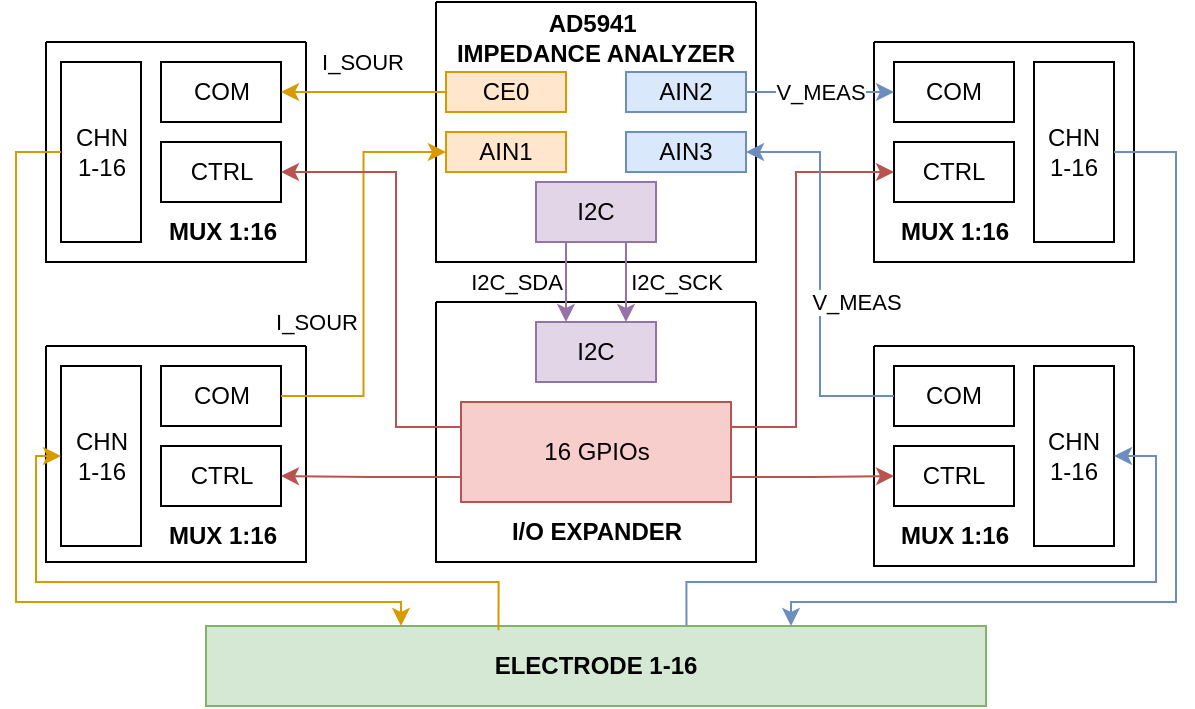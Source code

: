 <mxfile version="24.7.5" pages="3">
  <diagram name="Page-1" id="vTVNnjLAfc-FJNmfZ0eH">
    <mxGraphModel dx="1232" dy="775" grid="1" gridSize="10" guides="1" tooltips="1" connect="1" arrows="1" fold="1" page="1" pageScale="1" pageWidth="850" pageHeight="1100" math="0" shadow="0">
      <root>
        <mxCell id="0" />
        <mxCell id="1" parent="0" />
        <mxCell id="JH73nx3RSHpRJPkadm7k-2" value="" style="swimlane;startSize=0;" vertex="1" parent="1">
          <mxGeometry x="350" y="120" width="160" height="130" as="geometry">
            <mxRectangle x="355" y="170" width="50" height="40" as="alternateBounds" />
          </mxGeometry>
        </mxCell>
        <mxCell id="JH73nx3RSHpRJPkadm7k-5" value="I2C" style="rounded=0;whiteSpace=wrap;html=1;fillColor=#e1d5e7;strokeColor=#9673a6;" vertex="1" parent="JH73nx3RSHpRJPkadm7k-2">
          <mxGeometry x="50" y="90" width="60" height="30" as="geometry" />
        </mxCell>
        <mxCell id="JH73nx3RSHpRJPkadm7k-6" value="&lt;b&gt;AD5941&amp;nbsp;&lt;/b&gt;&lt;div&gt;&lt;b&gt;IMPEDANCE ANALYZER&lt;/b&gt;&lt;/div&gt;" style="text;html=1;align=center;verticalAlign=middle;whiteSpace=wrap;rounded=0;" vertex="1" parent="JH73nx3RSHpRJPkadm7k-2">
          <mxGeometry x="5" width="150" height="35" as="geometry" />
        </mxCell>
        <mxCell id="JH73nx3RSHpRJPkadm7k-17" value="CE0" style="rounded=0;whiteSpace=wrap;html=1;fillColor=#ffe6cc;strokeColor=#d79b00;" vertex="1" parent="JH73nx3RSHpRJPkadm7k-2">
          <mxGeometry x="5" y="35" width="60" height="20" as="geometry" />
        </mxCell>
        <mxCell id="JH73nx3RSHpRJPkadm7k-20" value="AIN1" style="rounded=0;whiteSpace=wrap;html=1;fillColor=#ffe6cc;strokeColor=#d79b00;" vertex="1" parent="JH73nx3RSHpRJPkadm7k-2">
          <mxGeometry x="5" y="65" width="60" height="20" as="geometry" />
        </mxCell>
        <mxCell id="JH73nx3RSHpRJPkadm7k-21" value="AIN2" style="rounded=0;whiteSpace=wrap;html=1;fillColor=#dae8fc;strokeColor=#6c8ebf;" vertex="1" parent="JH73nx3RSHpRJPkadm7k-2">
          <mxGeometry x="95" y="35" width="60" height="20" as="geometry" />
        </mxCell>
        <mxCell id="JH73nx3RSHpRJPkadm7k-22" value="AIN3" style="rounded=0;whiteSpace=wrap;html=1;fillColor=#dae8fc;strokeColor=#6c8ebf;" vertex="1" parent="JH73nx3RSHpRJPkadm7k-2">
          <mxGeometry x="95" y="65" width="60" height="20" as="geometry" />
        </mxCell>
        <mxCell id="JH73nx3RSHpRJPkadm7k-8" value="" style="swimlane;startSize=0;" vertex="1" parent="1">
          <mxGeometry x="350" y="270" width="160" height="130" as="geometry">
            <mxRectangle x="310" y="310" width="50" height="40" as="alternateBounds" />
          </mxGeometry>
        </mxCell>
        <mxCell id="JH73nx3RSHpRJPkadm7k-9" value="&lt;b&gt;I/O EXPANDER&lt;/b&gt;" style="text;html=1;align=center;verticalAlign=middle;resizable=0;points=[];autosize=1;strokeColor=none;fillColor=none;" vertex="1" parent="JH73nx3RSHpRJPkadm7k-8">
          <mxGeometry x="25" y="100" width="110" height="30" as="geometry" />
        </mxCell>
        <mxCell id="JH73nx3RSHpRJPkadm7k-11" value="I2C" style="rounded=0;whiteSpace=wrap;html=1;fillColor=#e1d5e7;strokeColor=#9673a6;" vertex="1" parent="JH73nx3RSHpRJPkadm7k-8">
          <mxGeometry x="50" y="10" width="60" height="30" as="geometry" />
        </mxCell>
        <mxCell id="JH73nx3RSHpRJPkadm7k-24" value="16 GPIOs" style="rounded=0;whiteSpace=wrap;html=1;fillColor=#f8cecc;strokeColor=#b85450;" vertex="1" parent="JH73nx3RSHpRJPkadm7k-8">
          <mxGeometry x="12.5" y="50" width="135" height="50" as="geometry" />
        </mxCell>
        <mxCell id="JH73nx3RSHpRJPkadm7k-46" value="" style="swimlane;startSize=0;" vertex="1" parent="1">
          <mxGeometry x="569" y="140" width="130" height="110" as="geometry" />
        </mxCell>
        <mxCell id="JH73nx3RSHpRJPkadm7k-47" value="MUX 1:16" style="text;html=1;align=center;verticalAlign=middle;resizable=0;points=[];autosize=1;strokeColor=none;fillColor=none;fontStyle=1" vertex="1" parent="JH73nx3RSHpRJPkadm7k-46">
          <mxGeometry y="80" width="80" height="30" as="geometry" />
        </mxCell>
        <mxCell id="JH73nx3RSHpRJPkadm7k-49" value="COM" style="rounded=0;whiteSpace=wrap;html=1;" vertex="1" parent="JH73nx3RSHpRJPkadm7k-46">
          <mxGeometry x="10" y="10" width="60" height="30" as="geometry" />
        </mxCell>
        <mxCell id="JH73nx3RSHpRJPkadm7k-50" value="CTRL" style="rounded=0;whiteSpace=wrap;html=1;" vertex="1" parent="JH73nx3RSHpRJPkadm7k-46">
          <mxGeometry x="10" y="50" width="60" height="30" as="geometry" />
        </mxCell>
        <mxCell id="JH73nx3RSHpRJPkadm7k-51" value="CHN 1-16" style="rounded=0;whiteSpace=wrap;html=1;" vertex="1" parent="JH73nx3RSHpRJPkadm7k-46">
          <mxGeometry x="80" y="10" width="40" height="90" as="geometry" />
        </mxCell>
        <mxCell id="JH73nx3RSHpRJPkadm7k-54" value="V_MEAS" style="edgeStyle=orthogonalEdgeStyle;rounded=0;orthogonalLoop=1;jettySize=auto;html=1;entryX=0;entryY=0.5;entryDx=0;entryDy=0;fillColor=#dae8fc;strokeColor=#6c8ebf;" edge="1" parent="1" source="JH73nx3RSHpRJPkadm7k-21" target="JH73nx3RSHpRJPkadm7k-49">
          <mxGeometry relative="1" as="geometry" />
        </mxCell>
        <mxCell id="JH73nx3RSHpRJPkadm7k-56" style="edgeStyle=orthogonalEdgeStyle;rounded=0;orthogonalLoop=1;jettySize=auto;html=1;exitX=1;exitY=0.25;exitDx=0;exitDy=0;entryX=0;entryY=0.5;entryDx=0;entryDy=0;fillColor=#f8cecc;strokeColor=#b85450;" edge="1" parent="1" source="JH73nx3RSHpRJPkadm7k-24" target="JH73nx3RSHpRJPkadm7k-50">
          <mxGeometry relative="1" as="geometry">
            <Array as="points">
              <mxPoint x="530" y="333" />
              <mxPoint x="530" y="205" />
            </Array>
          </mxGeometry>
        </mxCell>
        <mxCell id="JH73nx3RSHpRJPkadm7k-60" value="" style="swimlane;startSize=0;" vertex="1" parent="1">
          <mxGeometry x="569" y="292" width="130" height="110" as="geometry" />
        </mxCell>
        <mxCell id="JH73nx3RSHpRJPkadm7k-61" value="MUX 1:16" style="text;html=1;align=center;verticalAlign=middle;resizable=0;points=[];autosize=1;strokeColor=none;fillColor=none;fontStyle=1" vertex="1" parent="JH73nx3RSHpRJPkadm7k-60">
          <mxGeometry y="80" width="80" height="30" as="geometry" />
        </mxCell>
        <mxCell id="JH73nx3RSHpRJPkadm7k-62" value="COM" style="rounded=0;whiteSpace=wrap;html=1;" vertex="1" parent="JH73nx3RSHpRJPkadm7k-60">
          <mxGeometry x="10" y="10" width="60" height="30" as="geometry" />
        </mxCell>
        <mxCell id="JH73nx3RSHpRJPkadm7k-63" value="CTRL" style="rounded=0;whiteSpace=wrap;html=1;" vertex="1" parent="JH73nx3RSHpRJPkadm7k-60">
          <mxGeometry x="10" y="50" width="60" height="30" as="geometry" />
        </mxCell>
        <mxCell id="JH73nx3RSHpRJPkadm7k-64" value="CHN 1-16" style="rounded=0;whiteSpace=wrap;html=1;" vertex="1" parent="JH73nx3RSHpRJPkadm7k-60">
          <mxGeometry x="80" y="10" width="40" height="90" as="geometry" />
        </mxCell>
        <mxCell id="JH73nx3RSHpRJPkadm7k-65" style="edgeStyle=orthogonalEdgeStyle;rounded=0;orthogonalLoop=1;jettySize=auto;html=1;exitX=1;exitY=0.75;exitDx=0;exitDy=0;entryX=0;entryY=0.5;entryDx=0;entryDy=0;fillColor=#f8cecc;strokeColor=#b85450;" edge="1" parent="1" source="JH73nx3RSHpRJPkadm7k-24" target="JH73nx3RSHpRJPkadm7k-63">
          <mxGeometry relative="1" as="geometry" />
        </mxCell>
        <mxCell id="JH73nx3RSHpRJPkadm7k-66" value="V_MEAS" style="edgeStyle=orthogonalEdgeStyle;rounded=0;orthogonalLoop=1;jettySize=auto;html=1;entryX=0;entryY=0.5;entryDx=0;entryDy=0;endArrow=none;endFill=0;startArrow=classic;startFill=1;fillColor=#dae8fc;strokeColor=#6c8ebf;" edge="1" parent="1" source="JH73nx3RSHpRJPkadm7k-22" target="JH73nx3RSHpRJPkadm7k-62">
          <mxGeometry x="0.142" y="18" relative="1" as="geometry">
            <mxPoint as="offset" />
          </mxGeometry>
        </mxCell>
        <mxCell id="JH73nx3RSHpRJPkadm7k-67" value="" style="swimlane;startSize=0;" vertex="1" parent="1">
          <mxGeometry x="155" y="140" width="130" height="110" as="geometry" />
        </mxCell>
        <mxCell id="JH73nx3RSHpRJPkadm7k-71" value="CHN 1-16" style="rounded=0;whiteSpace=wrap;html=1;" vertex="1" parent="JH73nx3RSHpRJPkadm7k-67">
          <mxGeometry x="7.5" y="10" width="40" height="90" as="geometry" />
        </mxCell>
        <mxCell id="JH73nx3RSHpRJPkadm7k-70" value="CTRL" style="rounded=0;whiteSpace=wrap;html=1;" vertex="1" parent="JH73nx3RSHpRJPkadm7k-67">
          <mxGeometry x="57.5" y="50" width="60" height="30" as="geometry" />
        </mxCell>
        <mxCell id="JH73nx3RSHpRJPkadm7k-68" value="&lt;div&gt;MUX 1:16&lt;/div&gt;" style="text;html=1;align=center;verticalAlign=middle;resizable=0;points=[];autosize=1;strokeColor=none;fillColor=none;fontStyle=1" vertex="1" parent="JH73nx3RSHpRJPkadm7k-67">
          <mxGeometry x="47.5" y="80" width="80" height="30" as="geometry" />
        </mxCell>
        <mxCell id="JH73nx3RSHpRJPkadm7k-69" value="COM" style="rounded=0;whiteSpace=wrap;html=1;" vertex="1" parent="JH73nx3RSHpRJPkadm7k-67">
          <mxGeometry x="57.5" y="10" width="60" height="30" as="geometry" />
        </mxCell>
        <mxCell id="JH73nx3RSHpRJPkadm7k-72" value="" style="swimlane;startSize=0;" vertex="1" parent="1">
          <mxGeometry x="155" y="292" width="130" height="108" as="geometry" />
        </mxCell>
        <mxCell id="JH73nx3RSHpRJPkadm7k-76" value="CHN 1-16" style="rounded=0;whiteSpace=wrap;html=1;" vertex="1" parent="JH73nx3RSHpRJPkadm7k-72">
          <mxGeometry x="7.5" y="10" width="40" height="90" as="geometry" />
        </mxCell>
        <mxCell id="JH73nx3RSHpRJPkadm7k-73" value="&lt;div&gt;MUX 1:16&lt;/div&gt;" style="text;html=1;align=center;verticalAlign=middle;resizable=0;points=[];autosize=1;strokeColor=none;fillColor=none;fontStyle=1" vertex="1" parent="JH73nx3RSHpRJPkadm7k-72">
          <mxGeometry x="47.5" y="80" width="80" height="30" as="geometry" />
        </mxCell>
        <mxCell id="JH73nx3RSHpRJPkadm7k-75" value="CTRL" style="rounded=0;whiteSpace=wrap;html=1;" vertex="1" parent="JH73nx3RSHpRJPkadm7k-72">
          <mxGeometry x="57.5" y="50" width="60" height="30" as="geometry" />
        </mxCell>
        <mxCell id="JH73nx3RSHpRJPkadm7k-74" value="COM" style="rounded=0;whiteSpace=wrap;html=1;" vertex="1" parent="JH73nx3RSHpRJPkadm7k-72">
          <mxGeometry x="57.5" y="10" width="60" height="30" as="geometry" />
        </mxCell>
        <mxCell id="JH73nx3RSHpRJPkadm7k-78" value="I_SOUR" style="edgeStyle=orthogonalEdgeStyle;rounded=0;orthogonalLoop=1;jettySize=auto;html=1;exitX=0;exitY=0.5;exitDx=0;exitDy=0;entryX=1;entryY=0.5;entryDx=0;entryDy=0;fillColor=#ffe6cc;strokeColor=#d79b00;" edge="1" parent="1" source="JH73nx3RSHpRJPkadm7k-17" target="JH73nx3RSHpRJPkadm7k-69">
          <mxGeometry x="0.023" y="-15" relative="1" as="geometry">
            <mxPoint as="offset" />
          </mxGeometry>
        </mxCell>
        <mxCell id="JH73nx3RSHpRJPkadm7k-79" value="I_SOUR" style="edgeStyle=orthogonalEdgeStyle;rounded=0;orthogonalLoop=1;jettySize=auto;html=1;exitX=0;exitY=0.5;exitDx=0;exitDy=0;entryX=1;entryY=0.5;entryDx=0;entryDy=0;endArrow=none;endFill=0;startArrow=classic;startFill=1;fillColor=#ffe6cc;strokeColor=#d79b00;" edge="1" parent="1" source="JH73nx3RSHpRJPkadm7k-20" target="JH73nx3RSHpRJPkadm7k-74">
          <mxGeometry x="0.234" y="-24" relative="1" as="geometry">
            <mxPoint as="offset" />
          </mxGeometry>
        </mxCell>
        <mxCell id="JH73nx3RSHpRJPkadm7k-80" style="edgeStyle=orthogonalEdgeStyle;rounded=0;orthogonalLoop=1;jettySize=auto;html=1;exitX=0;exitY=0.75;exitDx=0;exitDy=0;fillColor=#f8cecc;strokeColor=#b85450;" edge="1" parent="1" source="JH73nx3RSHpRJPkadm7k-24" target="JH73nx3RSHpRJPkadm7k-75">
          <mxGeometry relative="1" as="geometry" />
        </mxCell>
        <mxCell id="JH73nx3RSHpRJPkadm7k-81" style="edgeStyle=orthogonalEdgeStyle;rounded=0;orthogonalLoop=1;jettySize=auto;html=1;exitX=0;exitY=0.25;exitDx=0;exitDy=0;entryX=1;entryY=0.5;entryDx=0;entryDy=0;fillColor=#f8cecc;strokeColor=#b85450;" edge="1" parent="1" source="JH73nx3RSHpRJPkadm7k-24" target="JH73nx3RSHpRJPkadm7k-70">
          <mxGeometry relative="1" as="geometry">
            <Array as="points">
              <mxPoint x="330" y="333" />
              <mxPoint x="330" y="205" />
            </Array>
          </mxGeometry>
        </mxCell>
        <mxCell id="JH73nx3RSHpRJPkadm7k-82" value="I2C_SDA" style="edgeStyle=orthogonalEdgeStyle;rounded=0;orthogonalLoop=1;jettySize=auto;html=1;exitX=0.25;exitY=1;exitDx=0;exitDy=0;entryX=0.25;entryY=0;entryDx=0;entryDy=0;fillColor=#e1d5e7;strokeColor=#9673a6;" edge="1" parent="1" source="JH73nx3RSHpRJPkadm7k-5" target="JH73nx3RSHpRJPkadm7k-11">
          <mxGeometry y="-25" relative="1" as="geometry">
            <mxPoint as="offset" />
          </mxGeometry>
        </mxCell>
        <mxCell id="JH73nx3RSHpRJPkadm7k-83" value="I2C_SCK" style="edgeStyle=orthogonalEdgeStyle;rounded=0;orthogonalLoop=1;jettySize=auto;html=1;exitX=0.75;exitY=0;exitDx=0;exitDy=0;entryX=0.75;entryY=1;entryDx=0;entryDy=0;fillColor=#e1d5e7;strokeColor=#9673a6;endArrow=none;endFill=0;startArrow=classic;startFill=1;" edge="1" parent="1" source="JH73nx3RSHpRJPkadm7k-11" target="JH73nx3RSHpRJPkadm7k-5">
          <mxGeometry y="-25" relative="1" as="geometry">
            <mxPoint as="offset" />
          </mxGeometry>
        </mxCell>
        <mxCell id="JH73nx3RSHpRJPkadm7k-89" value="ELECTRODE 1-16" style="rounded=0;whiteSpace=wrap;html=1;fontStyle=1;fillColor=#d5e8d4;strokeColor=#82b366;" vertex="1" parent="1">
          <mxGeometry x="235" y="432" width="390" height="40" as="geometry" />
        </mxCell>
        <mxCell id="JH73nx3RSHpRJPkadm7k-92" style="edgeStyle=orthogonalEdgeStyle;rounded=0;orthogonalLoop=1;jettySize=auto;html=1;exitX=0;exitY=0.5;exitDx=0;exitDy=0;entryX=0.25;entryY=0;entryDx=0;entryDy=0;fillColor=#ffe6cc;strokeColor=#d79b00;" edge="1" parent="1" source="JH73nx3RSHpRJPkadm7k-71" target="JH73nx3RSHpRJPkadm7k-89">
          <mxGeometry relative="1" as="geometry">
            <Array as="points">
              <mxPoint x="140" y="195" />
              <mxPoint x="140" y="420" />
              <mxPoint x="333" y="420" />
            </Array>
          </mxGeometry>
        </mxCell>
        <mxCell id="JH73nx3RSHpRJPkadm7k-93" style="edgeStyle=orthogonalEdgeStyle;rounded=0;orthogonalLoop=1;jettySize=auto;html=1;exitX=0;exitY=0.5;exitDx=0;exitDy=0;entryX=0.375;entryY=0.052;entryDx=0;entryDy=0;entryPerimeter=0;endArrow=none;endFill=0;startArrow=classic;startFill=1;fillColor=#ffe6cc;strokeColor=#d79b00;" edge="1" parent="1" source="JH73nx3RSHpRJPkadm7k-76" target="JH73nx3RSHpRJPkadm7k-89">
          <mxGeometry relative="1" as="geometry">
            <Array as="points">
              <mxPoint x="150" y="347" />
              <mxPoint x="150" y="410" />
              <mxPoint x="381" y="410" />
            </Array>
          </mxGeometry>
        </mxCell>
        <mxCell id="JH73nx3RSHpRJPkadm7k-94" style="edgeStyle=orthogonalEdgeStyle;rounded=0;orthogonalLoop=1;jettySize=auto;html=1;exitX=1;exitY=0.5;exitDx=0;exitDy=0;entryX=0.75;entryY=0;entryDx=0;entryDy=0;fillColor=#dae8fc;strokeColor=#6c8ebf;" edge="1" parent="1" source="JH73nx3RSHpRJPkadm7k-51" target="JH73nx3RSHpRJPkadm7k-89">
          <mxGeometry relative="1" as="geometry">
            <Array as="points">
              <mxPoint x="720" y="195" />
              <mxPoint x="720" y="420" />
              <mxPoint x="527" y="420" />
            </Array>
          </mxGeometry>
        </mxCell>
        <mxCell id="JH73nx3RSHpRJPkadm7k-95" style="edgeStyle=orthogonalEdgeStyle;rounded=0;orthogonalLoop=1;jettySize=auto;html=1;exitX=1;exitY=0.5;exitDx=0;exitDy=0;entryX=0.616;entryY=-0.012;entryDx=0;entryDy=0;entryPerimeter=0;endArrow=none;endFill=0;startArrow=classic;startFill=1;fillColor=#dae8fc;strokeColor=#6c8ebf;" edge="1" parent="1" source="JH73nx3RSHpRJPkadm7k-64" target="JH73nx3RSHpRJPkadm7k-89">
          <mxGeometry relative="1" as="geometry">
            <Array as="points">
              <mxPoint x="710" y="347" />
              <mxPoint x="710" y="410" />
              <mxPoint x="475" y="410" />
            </Array>
          </mxGeometry>
        </mxCell>
      </root>
    </mxGraphModel>
  </diagram>
  <diagram id="N8CIsM62mPXsgszoIEwO" name="Page-2">
    <mxGraphModel dx="801" dy="504" grid="1" gridSize="10" guides="1" tooltips="1" connect="1" arrows="1" fold="1" page="1" pageScale="1" pageWidth="850" pageHeight="1100" math="0" shadow="0">
      <root>
        <mxCell id="0" />
        <mxCell id="1" parent="0" />
        <mxCell id="vGbGUn3wl-9Z1JBGlTTH-1" value="" style="swimlane;startSize=0;" vertex="1" parent="1">
          <mxGeometry x="328.93" y="580" width="160" height="130" as="geometry">
            <mxRectangle x="355" y="170" width="50" height="40" as="alternateBounds" />
          </mxGeometry>
        </mxCell>
        <mxCell id="vGbGUn3wl-9Z1JBGlTTH-2" value="I2C" style="rounded=0;whiteSpace=wrap;html=1;fillColor=#e1d5e7;strokeColor=#9673a6;" vertex="1" parent="vGbGUn3wl-9Z1JBGlTTH-1">
          <mxGeometry x="50" y="90" width="60" height="30" as="geometry" />
        </mxCell>
        <mxCell id="vGbGUn3wl-9Z1JBGlTTH-3" value="&lt;b&gt;AD5941&amp;nbsp;&lt;/b&gt;&lt;div&gt;&lt;b&gt;IMPEDANCE ANALYZER&lt;/b&gt;&lt;/div&gt;" style="text;html=1;align=center;verticalAlign=middle;whiteSpace=wrap;rounded=0;" vertex="1" parent="vGbGUn3wl-9Z1JBGlTTH-1">
          <mxGeometry x="5" width="150" height="35" as="geometry" />
        </mxCell>
        <mxCell id="vGbGUn3wl-9Z1JBGlTTH-4" value="CE0" style="rounded=0;whiteSpace=wrap;html=1;fillColor=#ffe6cc;strokeColor=#d79b00;" vertex="1" parent="vGbGUn3wl-9Z1JBGlTTH-1">
          <mxGeometry x="5" y="35" width="60" height="20" as="geometry" />
        </mxCell>
        <mxCell id="vGbGUn3wl-9Z1JBGlTTH-5" value="AIN1" style="rounded=0;whiteSpace=wrap;html=1;fillColor=#ffe6cc;strokeColor=#d79b00;" vertex="1" parent="vGbGUn3wl-9Z1JBGlTTH-1">
          <mxGeometry x="5" y="65" width="60" height="20" as="geometry" />
        </mxCell>
        <mxCell id="vGbGUn3wl-9Z1JBGlTTH-6" value="AIN2" style="rounded=0;whiteSpace=wrap;html=1;fillColor=#dae8fc;strokeColor=#6c8ebf;" vertex="1" parent="vGbGUn3wl-9Z1JBGlTTH-1">
          <mxGeometry x="95" y="35" width="60" height="20" as="geometry" />
        </mxCell>
        <mxCell id="vGbGUn3wl-9Z1JBGlTTH-7" value="AIN3" style="rounded=0;whiteSpace=wrap;html=1;fillColor=#dae8fc;strokeColor=#6c8ebf;" vertex="1" parent="vGbGUn3wl-9Z1JBGlTTH-1">
          <mxGeometry x="95" y="65" width="60" height="20" as="geometry" />
        </mxCell>
        <mxCell id="vGbGUn3wl-9Z1JBGlTTH-8" value="" style="swimlane;startSize=0;" vertex="1" parent="1">
          <mxGeometry x="328.93" y="730" width="160" height="130" as="geometry">
            <mxRectangle x="310" y="310" width="50" height="40" as="alternateBounds" />
          </mxGeometry>
        </mxCell>
        <mxCell id="vGbGUn3wl-9Z1JBGlTTH-9" value="&lt;b&gt;I/O EXPANDER&lt;/b&gt;" style="text;html=1;align=center;verticalAlign=middle;resizable=0;points=[];autosize=1;strokeColor=none;fillColor=none;" vertex="1" parent="vGbGUn3wl-9Z1JBGlTTH-8">
          <mxGeometry x="25" y="100" width="110" height="30" as="geometry" />
        </mxCell>
        <mxCell id="vGbGUn3wl-9Z1JBGlTTH-10" value="I2C" style="rounded=0;whiteSpace=wrap;html=1;fillColor=#e1d5e7;strokeColor=#9673a6;" vertex="1" parent="vGbGUn3wl-9Z1JBGlTTH-8">
          <mxGeometry x="50" y="10" width="60" height="30" as="geometry" />
        </mxCell>
        <mxCell id="vGbGUn3wl-9Z1JBGlTTH-11" value="14 GPIOs" style="rounded=0;whiteSpace=wrap;html=1;fillColor=#f8cecc;strokeColor=#b85450;" vertex="1" parent="vGbGUn3wl-9Z1JBGlTTH-8">
          <mxGeometry x="12.5" y="50" width="135" height="50" as="geometry" />
        </mxCell>
        <mxCell id="vGbGUn3wl-9Z1JBGlTTH-12" value="" style="swimlane;startSize=0;" vertex="1" parent="1">
          <mxGeometry x="547.93" y="600" width="130" height="110" as="geometry" />
        </mxCell>
        <mxCell id="vGbGUn3wl-9Z1JBGlTTH-13" value="MUX 1:16" style="text;html=1;align=center;verticalAlign=middle;resizable=0;points=[];autosize=1;strokeColor=none;fillColor=none;fontStyle=1" vertex="1" parent="vGbGUn3wl-9Z1JBGlTTH-12">
          <mxGeometry y="80" width="80" height="30" as="geometry" />
        </mxCell>
        <mxCell id="vGbGUn3wl-9Z1JBGlTTH-14" value="COM" style="rounded=0;whiteSpace=wrap;html=1;" vertex="1" parent="vGbGUn3wl-9Z1JBGlTTH-12">
          <mxGeometry x="10" y="10" width="60" height="30" as="geometry" />
        </mxCell>
        <mxCell id="vGbGUn3wl-9Z1JBGlTTH-15" value="CTRL" style="rounded=0;whiteSpace=wrap;html=1;" vertex="1" parent="vGbGUn3wl-9Z1JBGlTTH-12">
          <mxGeometry x="10" y="50" width="60" height="30" as="geometry" />
        </mxCell>
        <mxCell id="vGbGUn3wl-9Z1JBGlTTH-16" value="CHN 1-16" style="rounded=0;whiteSpace=wrap;html=1;" vertex="1" parent="vGbGUn3wl-9Z1JBGlTTH-12">
          <mxGeometry x="80" y="10" width="40" height="90" as="geometry" />
        </mxCell>
        <mxCell id="vGbGUn3wl-9Z1JBGlTTH-17" value="V_MEAS" style="edgeStyle=orthogonalEdgeStyle;rounded=0;orthogonalLoop=1;jettySize=auto;html=1;entryX=0;entryY=0.5;entryDx=0;entryDy=0;fillColor=#dae8fc;strokeColor=#6c8ebf;" edge="1" parent="1" source="vGbGUn3wl-9Z1JBGlTTH-6" target="vGbGUn3wl-9Z1JBGlTTH-14">
          <mxGeometry relative="1" as="geometry" />
        </mxCell>
        <mxCell id="vGbGUn3wl-9Z1JBGlTTH-18" style="edgeStyle=orthogonalEdgeStyle;rounded=0;orthogonalLoop=1;jettySize=auto;html=1;exitX=1;exitY=0.25;exitDx=0;exitDy=0;entryX=0;entryY=0.5;entryDx=0;entryDy=0;fillColor=#f8cecc;strokeColor=#b85450;" edge="1" parent="1" source="vGbGUn3wl-9Z1JBGlTTH-11" target="vGbGUn3wl-9Z1JBGlTTH-15">
          <mxGeometry relative="1" as="geometry">
            <Array as="points">
              <mxPoint x="508.93" y="793" />
              <mxPoint x="508.93" y="665" />
            </Array>
          </mxGeometry>
        </mxCell>
        <mxCell id="vGbGUn3wl-9Z1JBGlTTH-19" value="" style="swimlane;startSize=0;" vertex="1" parent="1">
          <mxGeometry x="547.93" y="752" width="130" height="110" as="geometry" />
        </mxCell>
        <mxCell id="vGbGUn3wl-9Z1JBGlTTH-20" value="MUX 1:16" style="text;html=1;align=center;verticalAlign=middle;resizable=0;points=[];autosize=1;strokeColor=none;fillColor=none;fontStyle=1" vertex="1" parent="vGbGUn3wl-9Z1JBGlTTH-19">
          <mxGeometry y="80" width="80" height="30" as="geometry" />
        </mxCell>
        <mxCell id="vGbGUn3wl-9Z1JBGlTTH-21" value="COM" style="rounded=0;whiteSpace=wrap;html=1;" vertex="1" parent="vGbGUn3wl-9Z1JBGlTTH-19">
          <mxGeometry x="10" y="10" width="60" height="30" as="geometry" />
        </mxCell>
        <mxCell id="vGbGUn3wl-9Z1JBGlTTH-22" value="CTRL" style="rounded=0;whiteSpace=wrap;html=1;" vertex="1" parent="vGbGUn3wl-9Z1JBGlTTH-19">
          <mxGeometry x="10" y="50" width="60" height="30" as="geometry" />
        </mxCell>
        <mxCell id="vGbGUn3wl-9Z1JBGlTTH-23" value="CHN 1-16" style="rounded=0;whiteSpace=wrap;html=1;" vertex="1" parent="vGbGUn3wl-9Z1JBGlTTH-19">
          <mxGeometry x="80" y="10" width="40" height="90" as="geometry" />
        </mxCell>
        <mxCell id="vGbGUn3wl-9Z1JBGlTTH-24" style="edgeStyle=orthogonalEdgeStyle;rounded=0;orthogonalLoop=1;jettySize=auto;html=1;exitX=1;exitY=0.75;exitDx=0;exitDy=0;entryX=0;entryY=0.5;entryDx=0;entryDy=0;fillColor=#f8cecc;strokeColor=#b85450;" edge="1" parent="1" source="vGbGUn3wl-9Z1JBGlTTH-11" target="vGbGUn3wl-9Z1JBGlTTH-22">
          <mxGeometry relative="1" as="geometry" />
        </mxCell>
        <mxCell id="vGbGUn3wl-9Z1JBGlTTH-25" value="V_MEAS" style="edgeStyle=orthogonalEdgeStyle;rounded=0;orthogonalLoop=1;jettySize=auto;html=1;entryX=0;entryY=0.5;entryDx=0;entryDy=0;endArrow=none;endFill=0;startArrow=classic;startFill=1;fillColor=#dae8fc;strokeColor=#6c8ebf;" edge="1" parent="1" source="vGbGUn3wl-9Z1JBGlTTH-7" target="vGbGUn3wl-9Z1JBGlTTH-21">
          <mxGeometry x="0.142" y="18" relative="1" as="geometry">
            <mxPoint as="offset" />
          </mxGeometry>
        </mxCell>
        <mxCell id="vGbGUn3wl-9Z1JBGlTTH-26" value="" style="swimlane;startSize=0;" vertex="1" parent="1">
          <mxGeometry x="133.93" y="600" width="130" height="118" as="geometry" />
        </mxCell>
        <mxCell id="vGbGUn3wl-9Z1JBGlTTH-27" value="CHN 2n+1" style="rounded=0;whiteSpace=wrap;html=1;" vertex="1" parent="vGbGUn3wl-9Z1JBGlTTH-26">
          <mxGeometry x="7.5" y="10" width="40" height="90" as="geometry" />
        </mxCell>
        <mxCell id="vGbGUn3wl-9Z1JBGlTTH-28" value="CTRL" style="rounded=0;whiteSpace=wrap;html=1;" vertex="1" parent="vGbGUn3wl-9Z1JBGlTTH-26">
          <mxGeometry x="57.5" y="50" width="60" height="30" as="geometry" />
        </mxCell>
        <mxCell id="vGbGUn3wl-9Z1JBGlTTH-29" value="LOW RON&lt;div&gt;MUX 1:8&lt;/div&gt;" style="text;html=1;align=center;verticalAlign=middle;resizable=0;points=[];autosize=1;strokeColor=none;fillColor=none;fontStyle=1" vertex="1" parent="vGbGUn3wl-9Z1JBGlTTH-26">
          <mxGeometry x="47.5" y="78" width="80" height="40" as="geometry" />
        </mxCell>
        <mxCell id="vGbGUn3wl-9Z1JBGlTTH-30" value="COM" style="rounded=0;whiteSpace=wrap;html=1;" vertex="1" parent="vGbGUn3wl-9Z1JBGlTTH-26">
          <mxGeometry x="57.5" y="10" width="60" height="30" as="geometry" />
        </mxCell>
        <mxCell id="vGbGUn3wl-9Z1JBGlTTH-31" value="" style="swimlane;startSize=0;" vertex="1" parent="1">
          <mxGeometry x="133.93" y="752" width="132.5" height="118" as="geometry" />
        </mxCell>
        <mxCell id="vGbGUn3wl-9Z1JBGlTTH-32" value="CHN 2n" style="rounded=0;whiteSpace=wrap;html=1;" vertex="1" parent="vGbGUn3wl-9Z1JBGlTTH-31">
          <mxGeometry x="7.5" y="10" width="40" height="90" as="geometry" />
        </mxCell>
        <mxCell id="vGbGUn3wl-9Z1JBGlTTH-33" value="LOW_RON&amp;nbsp;&lt;div&gt;MUX 1:8&lt;/div&gt;" style="text;html=1;align=center;verticalAlign=middle;resizable=0;points=[];autosize=1;strokeColor=none;fillColor=none;fontStyle=1" vertex="1" parent="vGbGUn3wl-9Z1JBGlTTH-31">
          <mxGeometry x="42.5" y="78" width="90" height="40" as="geometry" />
        </mxCell>
        <mxCell id="vGbGUn3wl-9Z1JBGlTTH-34" value="CTRL" style="rounded=0;whiteSpace=wrap;html=1;" vertex="1" parent="vGbGUn3wl-9Z1JBGlTTH-31">
          <mxGeometry x="57.5" y="50" width="60" height="30" as="geometry" />
        </mxCell>
        <mxCell id="vGbGUn3wl-9Z1JBGlTTH-35" value="COM" style="rounded=0;whiteSpace=wrap;html=1;" vertex="1" parent="vGbGUn3wl-9Z1JBGlTTH-31">
          <mxGeometry x="57.5" y="10" width="60" height="30" as="geometry" />
        </mxCell>
        <mxCell id="vGbGUn3wl-9Z1JBGlTTH-36" value="I_SOUR" style="edgeStyle=orthogonalEdgeStyle;rounded=0;orthogonalLoop=1;jettySize=auto;html=1;exitX=0;exitY=0.5;exitDx=0;exitDy=0;entryX=1;entryY=0.5;entryDx=0;entryDy=0;fillColor=#ffe6cc;strokeColor=#d79b00;" edge="1" parent="1" source="vGbGUn3wl-9Z1JBGlTTH-4" target="vGbGUn3wl-9Z1JBGlTTH-30">
          <mxGeometry x="0.023" y="-15" relative="1" as="geometry">
            <mxPoint as="offset" />
          </mxGeometry>
        </mxCell>
        <mxCell id="vGbGUn3wl-9Z1JBGlTTH-37" value="I_SOUR" style="edgeStyle=orthogonalEdgeStyle;rounded=0;orthogonalLoop=1;jettySize=auto;html=1;exitX=0;exitY=0.5;exitDx=0;exitDy=0;entryX=1;entryY=0.5;entryDx=0;entryDy=0;endArrow=none;endFill=0;startArrow=classic;startFill=1;fillColor=#ffe6cc;strokeColor=#d79b00;" edge="1" parent="1" source="vGbGUn3wl-9Z1JBGlTTH-5" target="vGbGUn3wl-9Z1JBGlTTH-35">
          <mxGeometry x="0.234" y="-24" relative="1" as="geometry">
            <mxPoint as="offset" />
          </mxGeometry>
        </mxCell>
        <mxCell id="vGbGUn3wl-9Z1JBGlTTH-38" style="edgeStyle=orthogonalEdgeStyle;rounded=0;orthogonalLoop=1;jettySize=auto;html=1;exitX=0;exitY=0.75;exitDx=0;exitDy=0;fillColor=#f8cecc;strokeColor=#b85450;" edge="1" parent="1" source="vGbGUn3wl-9Z1JBGlTTH-11" target="vGbGUn3wl-9Z1JBGlTTH-34">
          <mxGeometry relative="1" as="geometry" />
        </mxCell>
        <mxCell id="vGbGUn3wl-9Z1JBGlTTH-39" style="edgeStyle=orthogonalEdgeStyle;rounded=0;orthogonalLoop=1;jettySize=auto;html=1;exitX=0;exitY=0.25;exitDx=0;exitDy=0;entryX=1;entryY=0.5;entryDx=0;entryDy=0;fillColor=#f8cecc;strokeColor=#b85450;" edge="1" parent="1" source="vGbGUn3wl-9Z1JBGlTTH-11" target="vGbGUn3wl-9Z1JBGlTTH-28">
          <mxGeometry relative="1" as="geometry">
            <Array as="points">
              <mxPoint x="308.93" y="793" />
              <mxPoint x="308.93" y="665" />
            </Array>
          </mxGeometry>
        </mxCell>
        <mxCell id="vGbGUn3wl-9Z1JBGlTTH-40" value="I2C_SDA" style="edgeStyle=orthogonalEdgeStyle;rounded=0;orthogonalLoop=1;jettySize=auto;html=1;exitX=0.25;exitY=1;exitDx=0;exitDy=0;entryX=0.25;entryY=0;entryDx=0;entryDy=0;fillColor=#e1d5e7;strokeColor=#9673a6;" edge="1" parent="1" source="vGbGUn3wl-9Z1JBGlTTH-2" target="vGbGUn3wl-9Z1JBGlTTH-10">
          <mxGeometry y="-25" relative="1" as="geometry">
            <mxPoint as="offset" />
          </mxGeometry>
        </mxCell>
        <mxCell id="vGbGUn3wl-9Z1JBGlTTH-41" value="I2C_SCK" style="edgeStyle=orthogonalEdgeStyle;rounded=0;orthogonalLoop=1;jettySize=auto;html=1;exitX=0.75;exitY=0;exitDx=0;exitDy=0;entryX=0.75;entryY=1;entryDx=0;entryDy=0;fillColor=#e1d5e7;strokeColor=#9673a6;endArrow=none;endFill=0;startArrow=classic;startFill=1;" edge="1" parent="1" source="vGbGUn3wl-9Z1JBGlTTH-10" target="vGbGUn3wl-9Z1JBGlTTH-2">
          <mxGeometry y="-25" relative="1" as="geometry">
            <mxPoint as="offset" />
          </mxGeometry>
        </mxCell>
        <mxCell id="vGbGUn3wl-9Z1JBGlTTH-42" value="ELECTRODE 1-16" style="rounded=0;whiteSpace=wrap;html=1;fontStyle=1;fillColor=#d5e8d4;strokeColor=#82b366;" vertex="1" parent="1">
          <mxGeometry x="213.93" y="892" width="390" height="40" as="geometry" />
        </mxCell>
        <mxCell id="vGbGUn3wl-9Z1JBGlTTH-43" style="edgeStyle=orthogonalEdgeStyle;rounded=0;orthogonalLoop=1;jettySize=auto;html=1;exitX=0;exitY=0.5;exitDx=0;exitDy=0;entryX=0.25;entryY=0;entryDx=0;entryDy=0;fillColor=#ffe6cc;strokeColor=#d79b00;" edge="1" parent="1" source="vGbGUn3wl-9Z1JBGlTTH-27" target="vGbGUn3wl-9Z1JBGlTTH-42">
          <mxGeometry relative="1" as="geometry">
            <Array as="points">
              <mxPoint x="118.93" y="655" />
              <mxPoint x="118.93" y="880" />
              <mxPoint x="311.93" y="880" />
            </Array>
          </mxGeometry>
        </mxCell>
        <mxCell id="vGbGUn3wl-9Z1JBGlTTH-44" style="edgeStyle=orthogonalEdgeStyle;rounded=0;orthogonalLoop=1;jettySize=auto;html=1;exitX=0;exitY=0.5;exitDx=0;exitDy=0;entryX=0.375;entryY=0.052;entryDx=0;entryDy=0;entryPerimeter=0;endArrow=none;endFill=0;startArrow=classic;startFill=1;fillColor=#ffe6cc;strokeColor=#d79b00;" edge="1" parent="1" source="vGbGUn3wl-9Z1JBGlTTH-32" target="vGbGUn3wl-9Z1JBGlTTH-42">
          <mxGeometry relative="1" as="geometry">
            <Array as="points">
              <mxPoint x="128.93" y="807" />
              <mxPoint x="128.93" y="870" />
              <mxPoint x="359.93" y="870" />
            </Array>
          </mxGeometry>
        </mxCell>
        <mxCell id="vGbGUn3wl-9Z1JBGlTTH-45" style="edgeStyle=orthogonalEdgeStyle;rounded=0;orthogonalLoop=1;jettySize=auto;html=1;exitX=1;exitY=0.5;exitDx=0;exitDy=0;entryX=0.75;entryY=0;entryDx=0;entryDy=0;fillColor=#dae8fc;strokeColor=#6c8ebf;" edge="1" parent="1" source="vGbGUn3wl-9Z1JBGlTTH-16" target="vGbGUn3wl-9Z1JBGlTTH-42">
          <mxGeometry relative="1" as="geometry">
            <Array as="points">
              <mxPoint x="698.93" y="655" />
              <mxPoint x="698.93" y="880" />
              <mxPoint x="505.93" y="880" />
            </Array>
          </mxGeometry>
        </mxCell>
        <mxCell id="vGbGUn3wl-9Z1JBGlTTH-46" style="edgeStyle=orthogonalEdgeStyle;rounded=0;orthogonalLoop=1;jettySize=auto;html=1;exitX=1;exitY=0.5;exitDx=0;exitDy=0;entryX=0.616;entryY=-0.012;entryDx=0;entryDy=0;entryPerimeter=0;endArrow=none;endFill=0;startArrow=classic;startFill=1;fillColor=#dae8fc;strokeColor=#6c8ebf;" edge="1" parent="1" source="vGbGUn3wl-9Z1JBGlTTH-23" target="vGbGUn3wl-9Z1JBGlTTH-42">
          <mxGeometry relative="1" as="geometry">
            <Array as="points">
              <mxPoint x="688.93" y="807" />
              <mxPoint x="688.93" y="870" />
              <mxPoint x="453.93" y="870" />
            </Array>
          </mxGeometry>
        </mxCell>
      </root>
    </mxGraphModel>
  </diagram>
  <diagram id="L9NXH02eA2X76H8AIYsQ" name="Page-3">
    <mxGraphModel dx="538" dy="348" grid="1" gridSize="10" guides="1" tooltips="1" connect="1" arrows="1" fold="1" page="1" pageScale="1" pageWidth="850" pageHeight="1100" math="0" shadow="0">
      <root>
        <mxCell id="0" />
        <mxCell id="1" parent="0" />
        <mxCell id="VNw0Hf6ksCKbhLcOyQG1-36" value="I_SOUR" style="edgeStyle=orthogonalEdgeStyle;rounded=0;orthogonalLoop=1;jettySize=auto;html=1;exitX=0;exitY=0.5;exitDx=0;exitDy=0;entryX=1;entryY=0.5;entryDx=0;entryDy=0;fillColor=#ffe6cc;strokeColor=#d79b00;" edge="1" parent="1" source="VNw0Hf6ksCKbhLcOyQG1-47" target="VNw0Hf6ksCKbhLcOyQG1-51">
          <mxGeometry x="0.001" relative="1" as="geometry">
            <mxPoint as="offset" />
            <mxPoint x="332.5" y="617.68" as="sourcePoint" />
            <mxPoint x="250.0" y="617.68" as="targetPoint" />
          </mxGeometry>
        </mxCell>
        <mxCell id="VNw0Hf6ksCKbhLcOyQG1-42" value="ELECTRODE 1-16" style="rounded=0;whiteSpace=wrap;html=1;fontStyle=1;fillColor=#d5e8d4;strokeColor=#82b366;" vertex="1" parent="1">
          <mxGeometry x="170" y="690" width="120" height="60" as="geometry" />
        </mxCell>
        <mxCell id="VNw0Hf6ksCKbhLcOyQG1-47" value="CE0" style="rounded=0;whiteSpace=wrap;html=1;fillColor=#ffe6cc;strokeColor=#d79b00;" vertex="1" parent="1">
          <mxGeometry x="353.93" y="603" width="60" height="30" as="geometry" />
        </mxCell>
        <mxCell id="VNw0Hf6ksCKbhLcOyQG1-53" value="I_SOUR" style="edgeStyle=orthogonalEdgeStyle;rounded=0;orthogonalLoop=1;jettySize=auto;html=1;entryX=1;entryY=0.5;entryDx=0;entryDy=0;fillColor=#ffe6cc;strokeColor=#d79b00;endArrow=none;endFill=0;startArrow=classic;startFill=1;" edge="1" parent="1" source="VNw0Hf6ksCKbhLcOyQG1-48" target="VNw0Hf6ksCKbhLcOyQG1-52">
          <mxGeometry relative="1" as="geometry" />
        </mxCell>
        <mxCell id="VNw0Hf6ksCKbhLcOyQG1-48" value="AIN1" style="rounded=0;whiteSpace=wrap;html=1;fillColor=#ffe6cc;strokeColor=#d79b00;" vertex="1" parent="1">
          <mxGeometry x="353.93" y="647" width="60" height="30" as="geometry" />
        </mxCell>
        <mxCell id="VNw0Hf6ksCKbhLcOyQG1-49" value="AIN2" style="rounded=0;whiteSpace=wrap;html=1;fillColor=#dae8fc;strokeColor=#6c8ebf;" vertex="1" parent="1">
          <mxGeometry x="353.93" y="684.5" width="60" height="30" as="geometry" />
        </mxCell>
        <mxCell id="VNw0Hf6ksCKbhLcOyQG1-50" value="AIN3" style="rounded=0;whiteSpace=wrap;html=1;fillColor=#dae8fc;strokeColor=#6c8ebf;" vertex="1" parent="1">
          <mxGeometry x="353.93" y="730" width="60" height="30" as="geometry" />
        </mxCell>
        <mxCell id="VNw0Hf6ksCKbhLcOyQG1-51" value="ELECTRODE 2N+1" style="rounded=0;whiteSpace=wrap;html=1;fontStyle=1;fillColor=#d5e8d4;strokeColor=#82b366;" vertex="1" parent="1">
          <mxGeometry x="170" y="603.5" width="116.07" height="29.5" as="geometry" />
        </mxCell>
        <mxCell id="VNw0Hf6ksCKbhLcOyQG1-52" value="ELECTRODE 2N" style="rounded=0;whiteSpace=wrap;html=1;fontStyle=1;fillColor=#d5e8d4;strokeColor=#82b366;" vertex="1" parent="1">
          <mxGeometry x="170" y="647" width="116.07" height="29.5" as="geometry" />
        </mxCell>
        <mxCell id="VNw0Hf6ksCKbhLcOyQG1-55" value="V_MEAS" style="edgeStyle=orthogonalEdgeStyle;rounded=0;orthogonalLoop=1;jettySize=auto;html=1;exitX=0;exitY=0.5;exitDx=0;exitDy=0;entryX=0.989;entryY=0.152;entryDx=0;entryDy=0;entryPerimeter=0;fillColor=#dae8fc;strokeColor=#6c8ebf;" edge="1" parent="1" source="VNw0Hf6ksCKbhLcOyQG1-49" target="VNw0Hf6ksCKbhLcOyQG1-42">
          <mxGeometry relative="1" as="geometry" />
        </mxCell>
        <mxCell id="VNw0Hf6ksCKbhLcOyQG1-56" value="V_MEAS" style="edgeStyle=orthogonalEdgeStyle;rounded=0;orthogonalLoop=1;jettySize=auto;html=1;exitX=0;exitY=0.5;exitDx=0;exitDy=0;entryX=0.993;entryY=0.918;entryDx=0;entryDy=0;entryPerimeter=0;endArrow=none;endFill=0;startArrow=classic;startFill=1;fillColor=#dae8fc;strokeColor=#6c8ebf;" edge="1" parent="1" source="VNw0Hf6ksCKbhLcOyQG1-50" target="VNw0Hf6ksCKbhLcOyQG1-42">
          <mxGeometry relative="1" as="geometry" />
        </mxCell>
      </root>
    </mxGraphModel>
  </diagram>
</mxfile>
